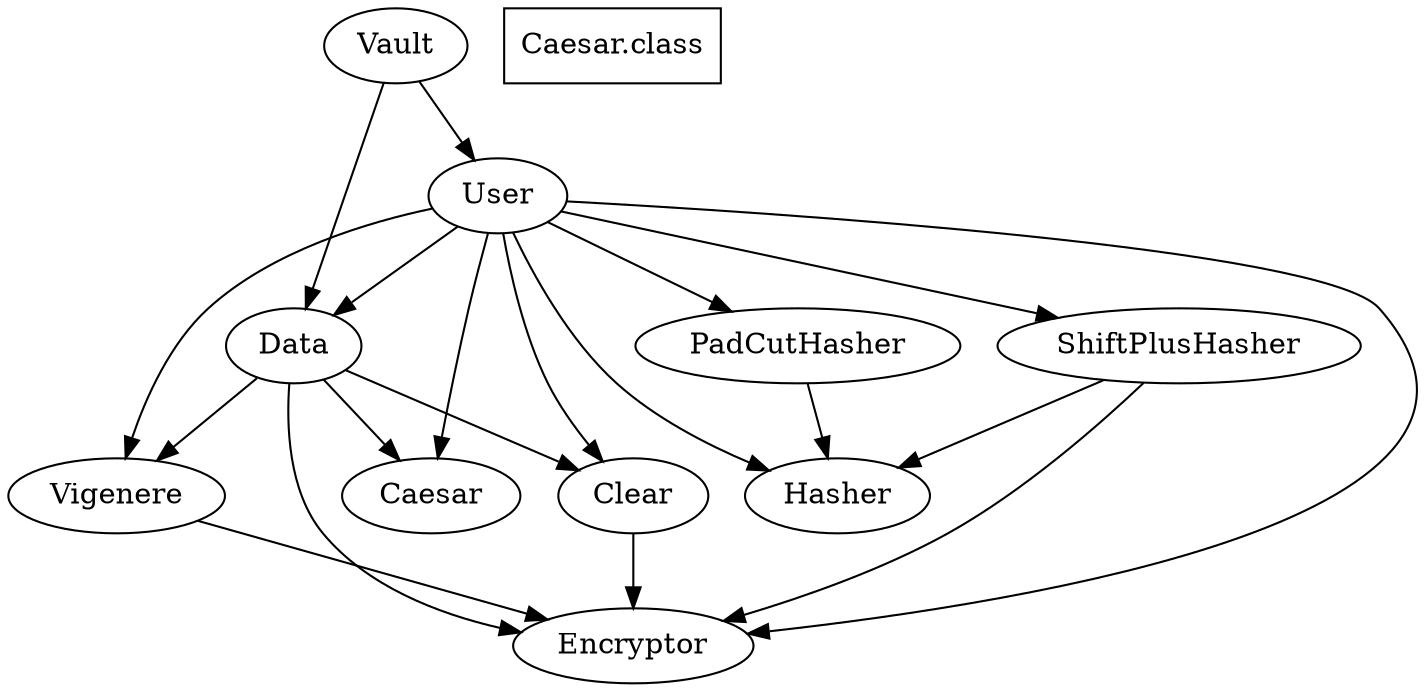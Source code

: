 digraph "Design" {
"Clear" -> "Encryptor";
"Data" -> "Caesar";
"Data" -> "Clear";
"Data" -> "Encryptor";
"Data" -> "Vigenere";
"PadCutHasher" -> "Hasher";
"ShiftPlusHasher" -> "Encryptor";
"ShiftPlusHasher" -> "Hasher";
"User" -> "Caesar";
"User" -> "Clear";
"User" -> "Data";
"User" -> "Encryptor";
"User" -> "Hasher";
"User" -> "PadCutHasher";
"User" -> "ShiftPlusHasher";
"User" -> "Vigenere";
"Vault" -> "Data";
"Vault" -> "User";
"Vigenere" -> "Encryptor";
"Caesar.class" [shape="rectangle"];
}
